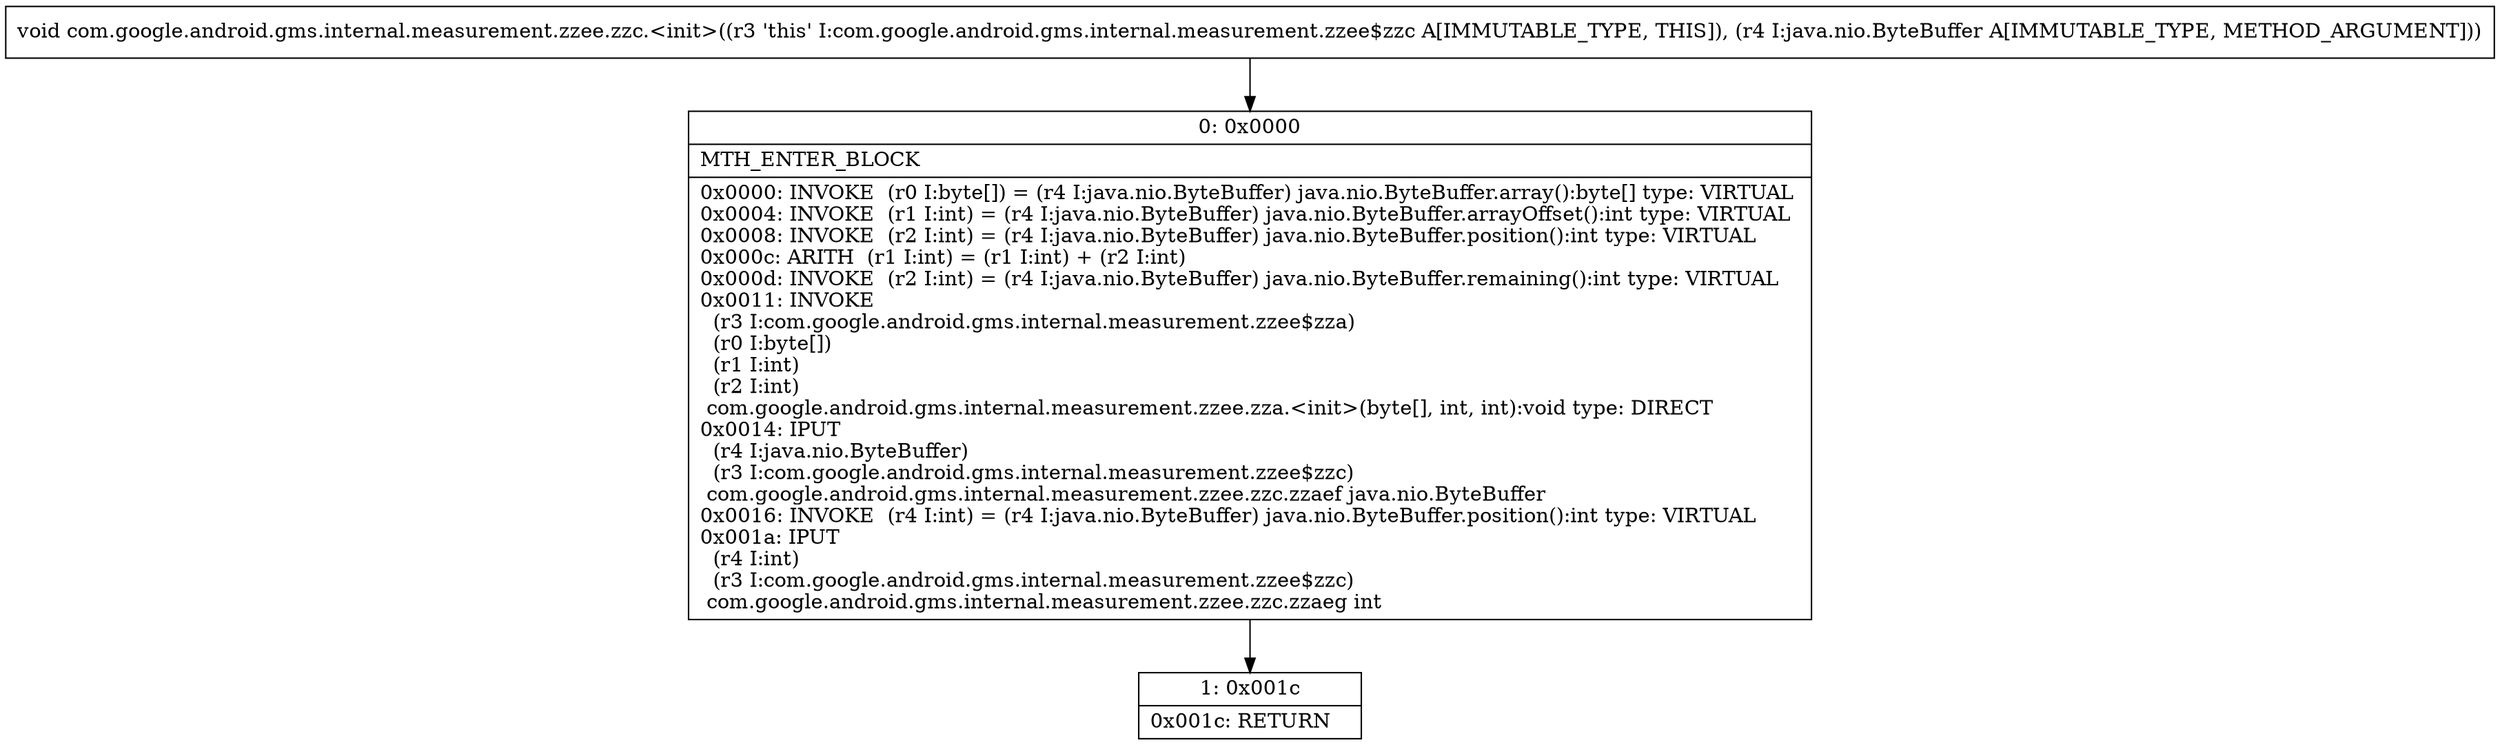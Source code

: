 digraph "CFG forcom.google.android.gms.internal.measurement.zzee.zzc.\<init\>(Ljava\/nio\/ByteBuffer;)V" {
Node_0 [shape=record,label="{0\:\ 0x0000|MTH_ENTER_BLOCK\l|0x0000: INVOKE  (r0 I:byte[]) = (r4 I:java.nio.ByteBuffer) java.nio.ByteBuffer.array():byte[] type: VIRTUAL \l0x0004: INVOKE  (r1 I:int) = (r4 I:java.nio.ByteBuffer) java.nio.ByteBuffer.arrayOffset():int type: VIRTUAL \l0x0008: INVOKE  (r2 I:int) = (r4 I:java.nio.ByteBuffer) java.nio.ByteBuffer.position():int type: VIRTUAL \l0x000c: ARITH  (r1 I:int) = (r1 I:int) + (r2 I:int) \l0x000d: INVOKE  (r2 I:int) = (r4 I:java.nio.ByteBuffer) java.nio.ByteBuffer.remaining():int type: VIRTUAL \l0x0011: INVOKE  \l  (r3 I:com.google.android.gms.internal.measurement.zzee$zza)\l  (r0 I:byte[])\l  (r1 I:int)\l  (r2 I:int)\l com.google.android.gms.internal.measurement.zzee.zza.\<init\>(byte[], int, int):void type: DIRECT \l0x0014: IPUT  \l  (r4 I:java.nio.ByteBuffer)\l  (r3 I:com.google.android.gms.internal.measurement.zzee$zzc)\l com.google.android.gms.internal.measurement.zzee.zzc.zzaef java.nio.ByteBuffer \l0x0016: INVOKE  (r4 I:int) = (r4 I:java.nio.ByteBuffer) java.nio.ByteBuffer.position():int type: VIRTUAL \l0x001a: IPUT  \l  (r4 I:int)\l  (r3 I:com.google.android.gms.internal.measurement.zzee$zzc)\l com.google.android.gms.internal.measurement.zzee.zzc.zzaeg int \l}"];
Node_1 [shape=record,label="{1\:\ 0x001c|0x001c: RETURN   \l}"];
MethodNode[shape=record,label="{void com.google.android.gms.internal.measurement.zzee.zzc.\<init\>((r3 'this' I:com.google.android.gms.internal.measurement.zzee$zzc A[IMMUTABLE_TYPE, THIS]), (r4 I:java.nio.ByteBuffer A[IMMUTABLE_TYPE, METHOD_ARGUMENT])) }"];
MethodNode -> Node_0;
Node_0 -> Node_1;
}

